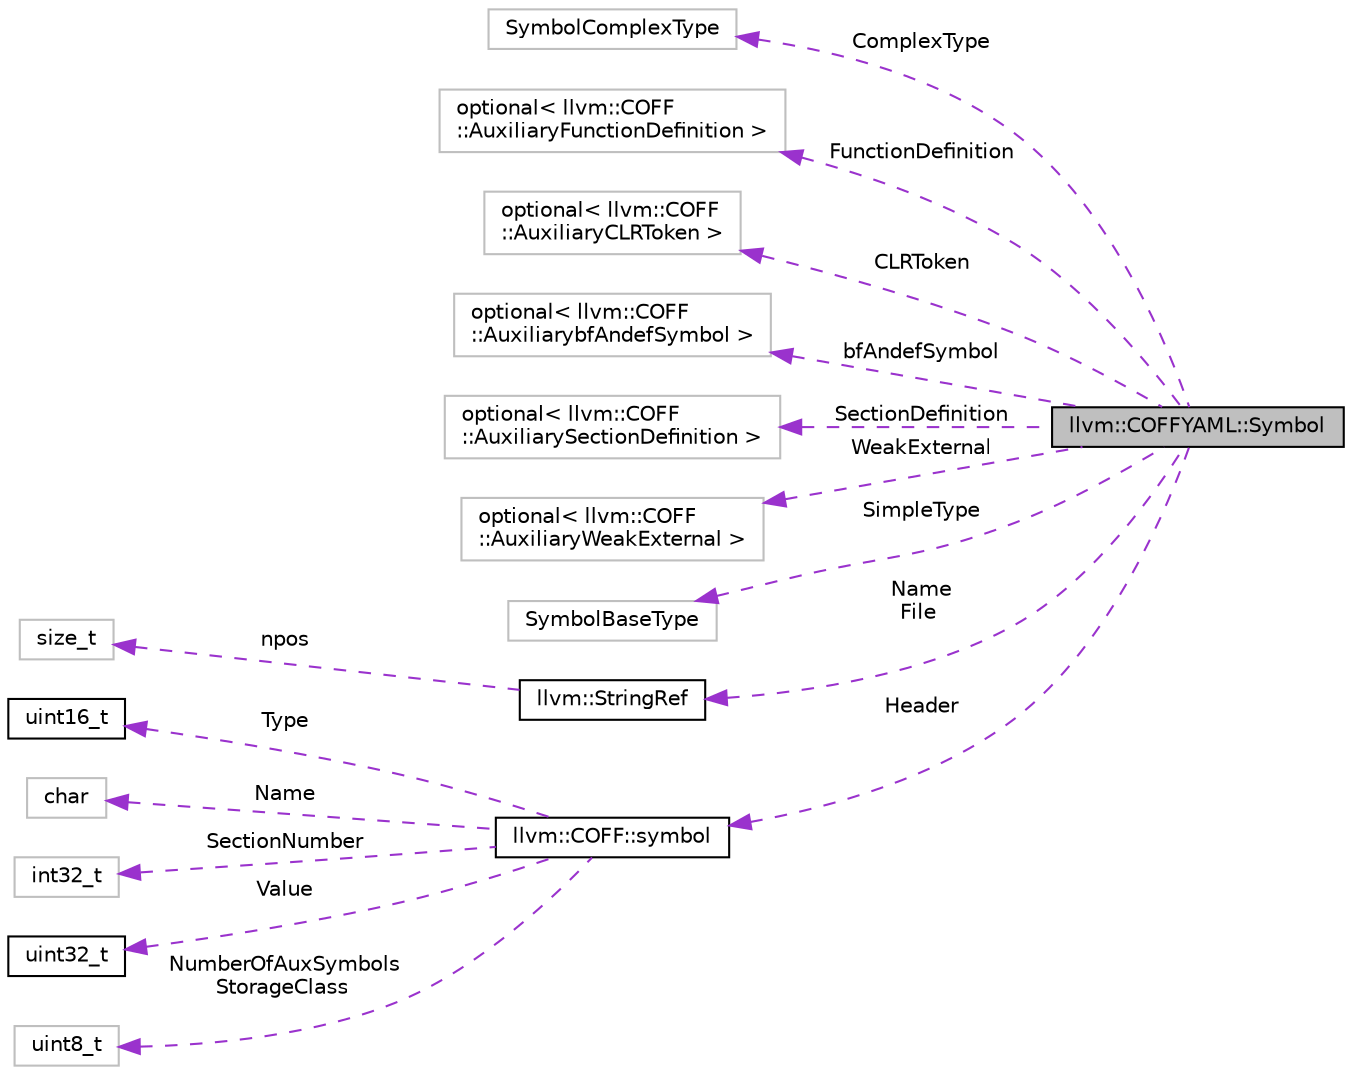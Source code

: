 digraph "llvm::COFFYAML::Symbol"
{
 // LATEX_PDF_SIZE
  bgcolor="transparent";
  edge [fontname="Helvetica",fontsize="10",labelfontname="Helvetica",labelfontsize="10"];
  node [fontname="Helvetica",fontsize="10",shape=record];
  rankdir="LR";
  Node1 [label="llvm::COFFYAML::Symbol",height=0.2,width=0.4,color="black", fillcolor="grey75", style="filled", fontcolor="black",tooltip=" "];
  Node2 -> Node1 [dir="back",color="darkorchid3",fontsize="10",style="dashed",label=" ComplexType" ,fontname="Helvetica"];
  Node2 [label="SymbolComplexType",height=0.2,width=0.4,color="grey75",tooltip=" "];
  Node3 -> Node1 [dir="back",color="darkorchid3",fontsize="10",style="dashed",label=" FunctionDefinition" ,fontname="Helvetica"];
  Node3 [label="optional\< llvm::COFF\l::AuxiliaryFunctionDefinition \>",height=0.2,width=0.4,color="grey75",tooltip=" "];
  Node4 -> Node1 [dir="back",color="darkorchid3",fontsize="10",style="dashed",label=" CLRToken" ,fontname="Helvetica"];
  Node4 [label="optional\< llvm::COFF\l::AuxiliaryCLRToken \>",height=0.2,width=0.4,color="grey75",tooltip=" "];
  Node5 -> Node1 [dir="back",color="darkorchid3",fontsize="10",style="dashed",label=" bfAndefSymbol" ,fontname="Helvetica"];
  Node5 [label="optional\< llvm::COFF\l::AuxiliarybfAndefSymbol \>",height=0.2,width=0.4,color="grey75",tooltip=" "];
  Node6 -> Node1 [dir="back",color="darkorchid3",fontsize="10",style="dashed",label=" SectionDefinition" ,fontname="Helvetica"];
  Node6 [label="optional\< llvm::COFF\l::AuxiliarySectionDefinition \>",height=0.2,width=0.4,color="grey75",tooltip=" "];
  Node7 -> Node1 [dir="back",color="darkorchid3",fontsize="10",style="dashed",label=" WeakExternal" ,fontname="Helvetica"];
  Node7 [label="optional\< llvm::COFF\l::AuxiliaryWeakExternal \>",height=0.2,width=0.4,color="grey75",tooltip=" "];
  Node8 -> Node1 [dir="back",color="darkorchid3",fontsize="10",style="dashed",label=" SimpleType" ,fontname="Helvetica"];
  Node8 [label="SymbolBaseType",height=0.2,width=0.4,color="grey75",tooltip=" "];
  Node9 -> Node1 [dir="back",color="darkorchid3",fontsize="10",style="dashed",label=" Name\nFile" ,fontname="Helvetica"];
  Node9 [label="llvm::StringRef",height=0.2,width=0.4,color="black",URL="$classllvm_1_1StringRef.html",tooltip="StringRef - Represent a constant reference to a string, i.e."];
  Node10 -> Node9 [dir="back",color="darkorchid3",fontsize="10",style="dashed",label=" npos" ,fontname="Helvetica"];
  Node10 [label="size_t",height=0.2,width=0.4,color="grey75",tooltip=" "];
  Node11 -> Node1 [dir="back",color="darkorchid3",fontsize="10",style="dashed",label=" Header" ,fontname="Helvetica"];
  Node11 [label="llvm::COFF::symbol",height=0.2,width=0.4,color="black",URL="$structllvm_1_1COFF_1_1symbol.html",tooltip=" "];
  Node12 -> Node11 [dir="back",color="darkorchid3",fontsize="10",style="dashed",label=" Type" ,fontname="Helvetica"];
  Node12 [label="uint16_t",height=0.2,width=0.4,color="black",URL="$classuint16__t.html",tooltip=" "];
  Node13 -> Node11 [dir="back",color="darkorchid3",fontsize="10",style="dashed",label=" Name" ,fontname="Helvetica"];
  Node13 [label="char",height=0.2,width=0.4,color="grey75",tooltip=" "];
  Node14 -> Node11 [dir="back",color="darkorchid3",fontsize="10",style="dashed",label=" SectionNumber" ,fontname="Helvetica"];
  Node14 [label="int32_t",height=0.2,width=0.4,color="grey75",tooltip=" "];
  Node15 -> Node11 [dir="back",color="darkorchid3",fontsize="10",style="dashed",label=" Value" ,fontname="Helvetica"];
  Node15 [label="uint32_t",height=0.2,width=0.4,color="black",URL="$classuint32__t.html",tooltip=" "];
  Node16 -> Node11 [dir="back",color="darkorchid3",fontsize="10",style="dashed",label=" NumberOfAuxSymbols\nStorageClass" ,fontname="Helvetica"];
  Node16 [label="uint8_t",height=0.2,width=0.4,color="grey75",tooltip=" "];
}
